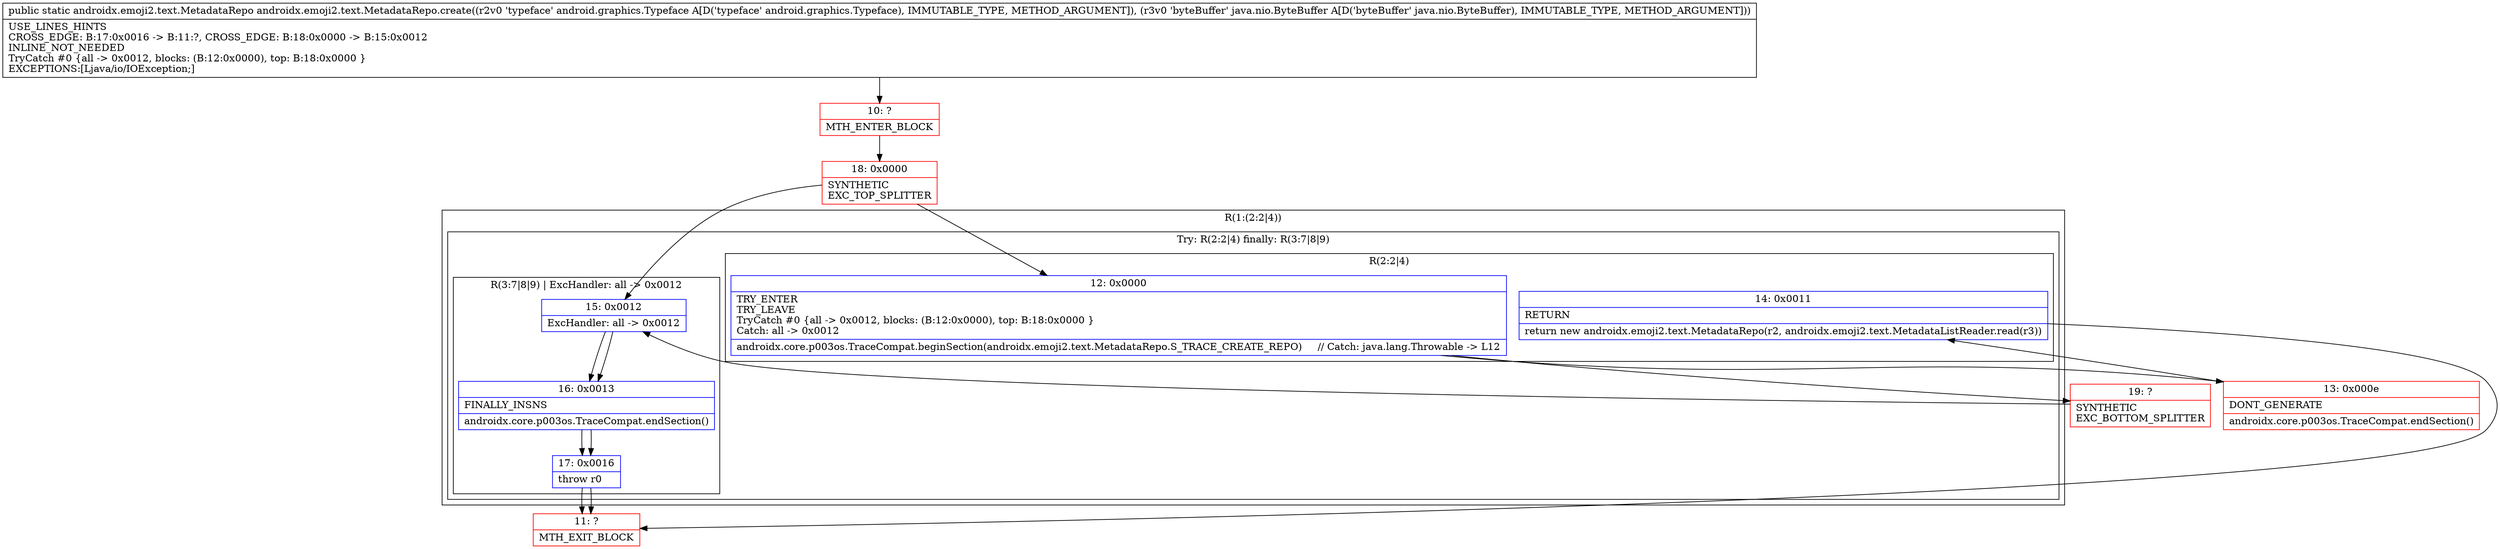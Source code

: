 digraph "CFG forandroidx.emoji2.text.MetadataRepo.create(Landroid\/graphics\/Typeface;Ljava\/nio\/ByteBuffer;)Landroidx\/emoji2\/text\/MetadataRepo;" {
subgraph cluster_Region_2010546394 {
label = "R(1:(2:2|4))";
node [shape=record,color=blue];
subgraph cluster_TryCatchRegion_299400864 {
label = "Try: R(2:2|4) finally: R(3:7|8|9)";
node [shape=record,color=blue];
subgraph cluster_Region_39701825 {
label = "R(2:2|4)";
node [shape=record,color=blue];
Node_12 [shape=record,label="{12\:\ 0x0000|TRY_ENTER\lTRY_LEAVE\lTryCatch #0 \{all \-\> 0x0012, blocks: (B:12:0x0000), top: B:18:0x0000 \}\lCatch: all \-\> 0x0012\l|androidx.core.p003os.TraceCompat.beginSection(androidx.emoji2.text.MetadataRepo.S_TRACE_CREATE_REPO)     \/\/ Catch: java.lang.Throwable \-\> L12\l}"];
Node_14 [shape=record,label="{14\:\ 0x0011|RETURN\l|return new androidx.emoji2.text.MetadataRepo(r2, androidx.emoji2.text.MetadataListReader.read(r3))\l}"];
}
subgraph cluster_Region_1547813562 {
label = "R(3:7|8|9) | ExcHandler: all \-\> 0x0012\l";
node [shape=record,color=blue];
Node_15 [shape=record,label="{15\:\ 0x0012|ExcHandler: all \-\> 0x0012\l}"];
Node_16 [shape=record,label="{16\:\ 0x0013|FINALLY_INSNS\l|androidx.core.p003os.TraceCompat.endSection()\l}"];
Node_17 [shape=record,label="{17\:\ 0x0016|throw r0\l}"];
}
}
}
subgraph cluster_Region_1547813562 {
label = "R(3:7|8|9) | ExcHandler: all \-\> 0x0012\l";
node [shape=record,color=blue];
Node_15 [shape=record,label="{15\:\ 0x0012|ExcHandler: all \-\> 0x0012\l}"];
Node_16 [shape=record,label="{16\:\ 0x0013|FINALLY_INSNS\l|androidx.core.p003os.TraceCompat.endSection()\l}"];
Node_17 [shape=record,label="{17\:\ 0x0016|throw r0\l}"];
}
Node_10 [shape=record,color=red,label="{10\:\ ?|MTH_ENTER_BLOCK\l}"];
Node_18 [shape=record,color=red,label="{18\:\ 0x0000|SYNTHETIC\lEXC_TOP_SPLITTER\l}"];
Node_13 [shape=record,color=red,label="{13\:\ 0x000e|DONT_GENERATE\l|androidx.core.p003os.TraceCompat.endSection()\l}"];
Node_11 [shape=record,color=red,label="{11\:\ ?|MTH_EXIT_BLOCK\l}"];
Node_19 [shape=record,color=red,label="{19\:\ ?|SYNTHETIC\lEXC_BOTTOM_SPLITTER\l}"];
MethodNode[shape=record,label="{public static androidx.emoji2.text.MetadataRepo androidx.emoji2.text.MetadataRepo.create((r2v0 'typeface' android.graphics.Typeface A[D('typeface' android.graphics.Typeface), IMMUTABLE_TYPE, METHOD_ARGUMENT]), (r3v0 'byteBuffer' java.nio.ByteBuffer A[D('byteBuffer' java.nio.ByteBuffer), IMMUTABLE_TYPE, METHOD_ARGUMENT]))  | USE_LINES_HINTS\lCROSS_EDGE: B:17:0x0016 \-\> B:11:?, CROSS_EDGE: B:18:0x0000 \-\> B:15:0x0012\lINLINE_NOT_NEEDED\lTryCatch #0 \{all \-\> 0x0012, blocks: (B:12:0x0000), top: B:18:0x0000 \}\lEXCEPTIONS:[Ljava\/io\/IOException;]\l}"];
MethodNode -> Node_10;Node_12 -> Node_13;
Node_12 -> Node_19;
Node_14 -> Node_11;
Node_15 -> Node_16;
Node_16 -> Node_17;
Node_17 -> Node_11;
Node_15 -> Node_16;
Node_16 -> Node_17;
Node_17 -> Node_11;
Node_10 -> Node_18;
Node_18 -> Node_12;
Node_18 -> Node_15;
Node_13 -> Node_14;
Node_19 -> Node_15;
}

